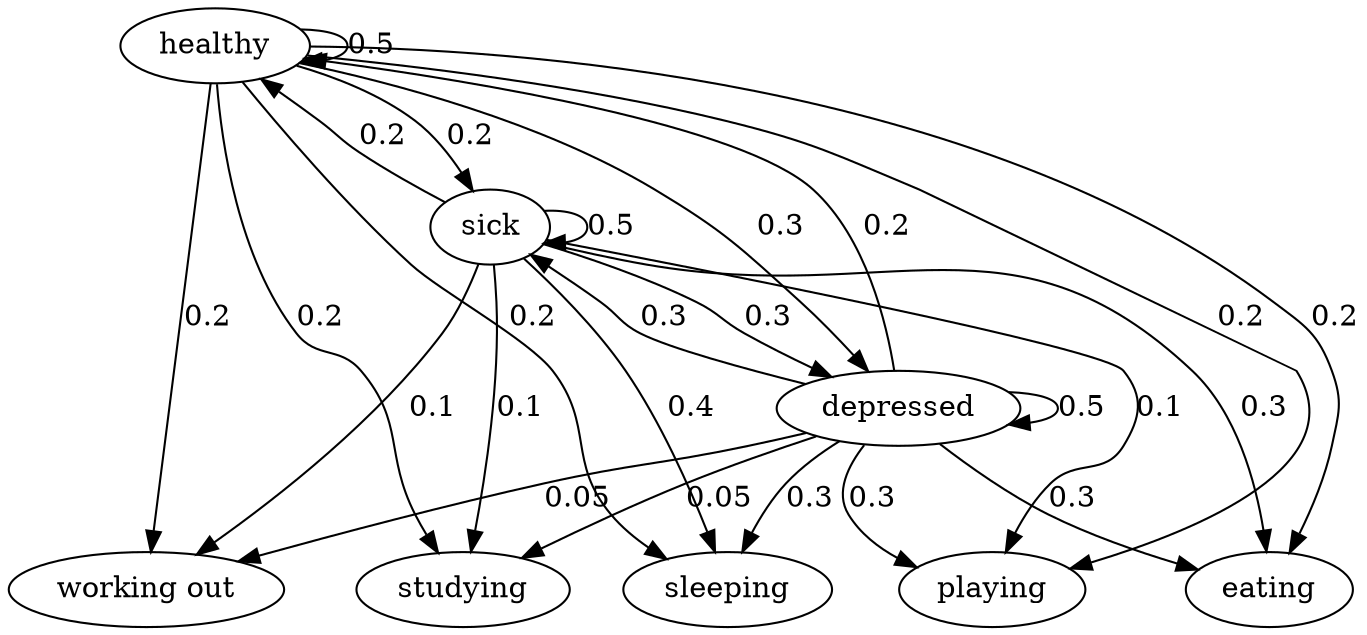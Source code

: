digraph  {
healthy;
sick;
depressed;
sleeping;
eating;
playing;
"working out";
studying;
healthy -> healthy  [key=0, label="0.5", weight="0.5"];
healthy -> sick  [key=0, label="0.2", weight="0.2"];
healthy -> depressed  [key=0, label="0.3", weight="0.3"];
healthy -> sleeping  [key=0, label="0.2", weight="0.2"];
healthy -> eating  [key=0, label="0.2", weight="0.2"];
healthy -> playing  [key=0, label="0.2", weight="0.2"];
healthy -> "working out"  [key=0, label="0.2", weight="0.2"];
healthy -> studying  [key=0, label="0.2", weight="0.2"];
sick -> healthy  [key=0, label="0.2", weight="0.2"];
sick -> sick  [key=0, label="0.5", weight="0.5"];
sick -> depressed  [key=0, label="0.3", weight="0.3"];
sick -> sleeping  [key=0, label="0.4", weight="0.4"];
sick -> eating  [key=0, label="0.3", weight="0.3"];
sick -> playing  [key=0, label="0.1", weight="0.1"];
sick -> "working out"  [key=0, label="0.1", weight="0.1"];
sick -> studying  [key=0, label="0.1", weight="0.1"];
depressed -> healthy  [key=0, label="0.2", weight="0.2"];
depressed -> sick  [key=0, label="0.3", weight="0.3"];
depressed -> depressed  [key=0, label="0.5", weight="0.5"];
depressed -> sleeping  [key=0, label="0.3", weight="0.3"];
depressed -> eating  [key=0, label="0.3", weight="0.3"];
depressed -> playing  [key=0, label="0.3", weight="0.3"];
depressed -> "working out"  [key=0, label="0.05", weight="0.05"];
depressed -> studying  [key=0, label="0.05", weight="0.05"];
}
